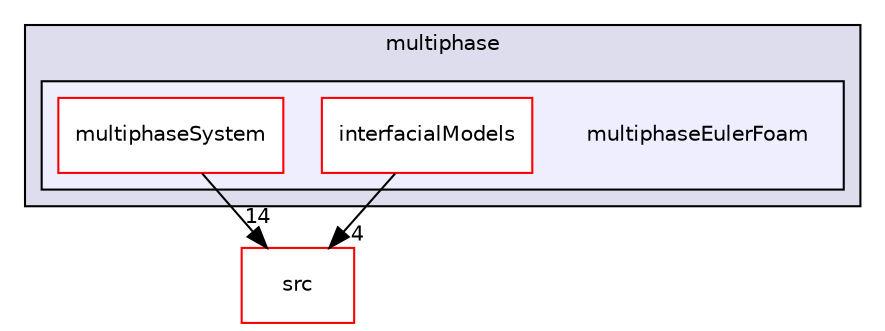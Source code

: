 digraph "applications/solvers/multiphase/multiphaseEulerFoam" {
  bgcolor=transparent;
  compound=true
  node [ fontsize="10", fontname="Helvetica"];
  edge [ labelfontsize="10", labelfontname="Helvetica"];
  subgraph clusterdir_d62a5a20700de1cb9696e405d497a576 {
    graph [ bgcolor="#ddddee", pencolor="black", label="multiphase" fontname="Helvetica", fontsize="10", URL="dir_d62a5a20700de1cb9696e405d497a576.html"]
  subgraph clusterdir_bdb3c14a9a2875c5ad517fe30fd83be7 {
    graph [ bgcolor="#eeeeff", pencolor="black", label="" URL="dir_bdb3c14a9a2875c5ad517fe30fd83be7.html"];
    dir_bdb3c14a9a2875c5ad517fe30fd83be7 [shape=plaintext label="multiphaseEulerFoam"];
    dir_69624978ef3c7e8265410d055036ffd4 [shape=box label="interfacialModels" color="red" fillcolor="white" style="filled" URL="dir_69624978ef3c7e8265410d055036ffd4.html"];
    dir_5ab331682799a6f72f6ba0da668fbf39 [shape=box label="multiphaseSystem" color="red" fillcolor="white" style="filled" URL="dir_5ab331682799a6f72f6ba0da668fbf39.html"];
  }
  }
  dir_68267d1309a1af8e8297ef4c3efbcdba [shape=box label="src" color="red" URL="dir_68267d1309a1af8e8297ef4c3efbcdba.html"];
  dir_5ab331682799a6f72f6ba0da668fbf39->dir_68267d1309a1af8e8297ef4c3efbcdba [headlabel="14", labeldistance=1.5 headhref="dir_000142_000737.html"];
  dir_69624978ef3c7e8265410d055036ffd4->dir_68267d1309a1af8e8297ef4c3efbcdba [headlabel="4", labeldistance=1.5 headhref="dir_000166_000737.html"];
}
